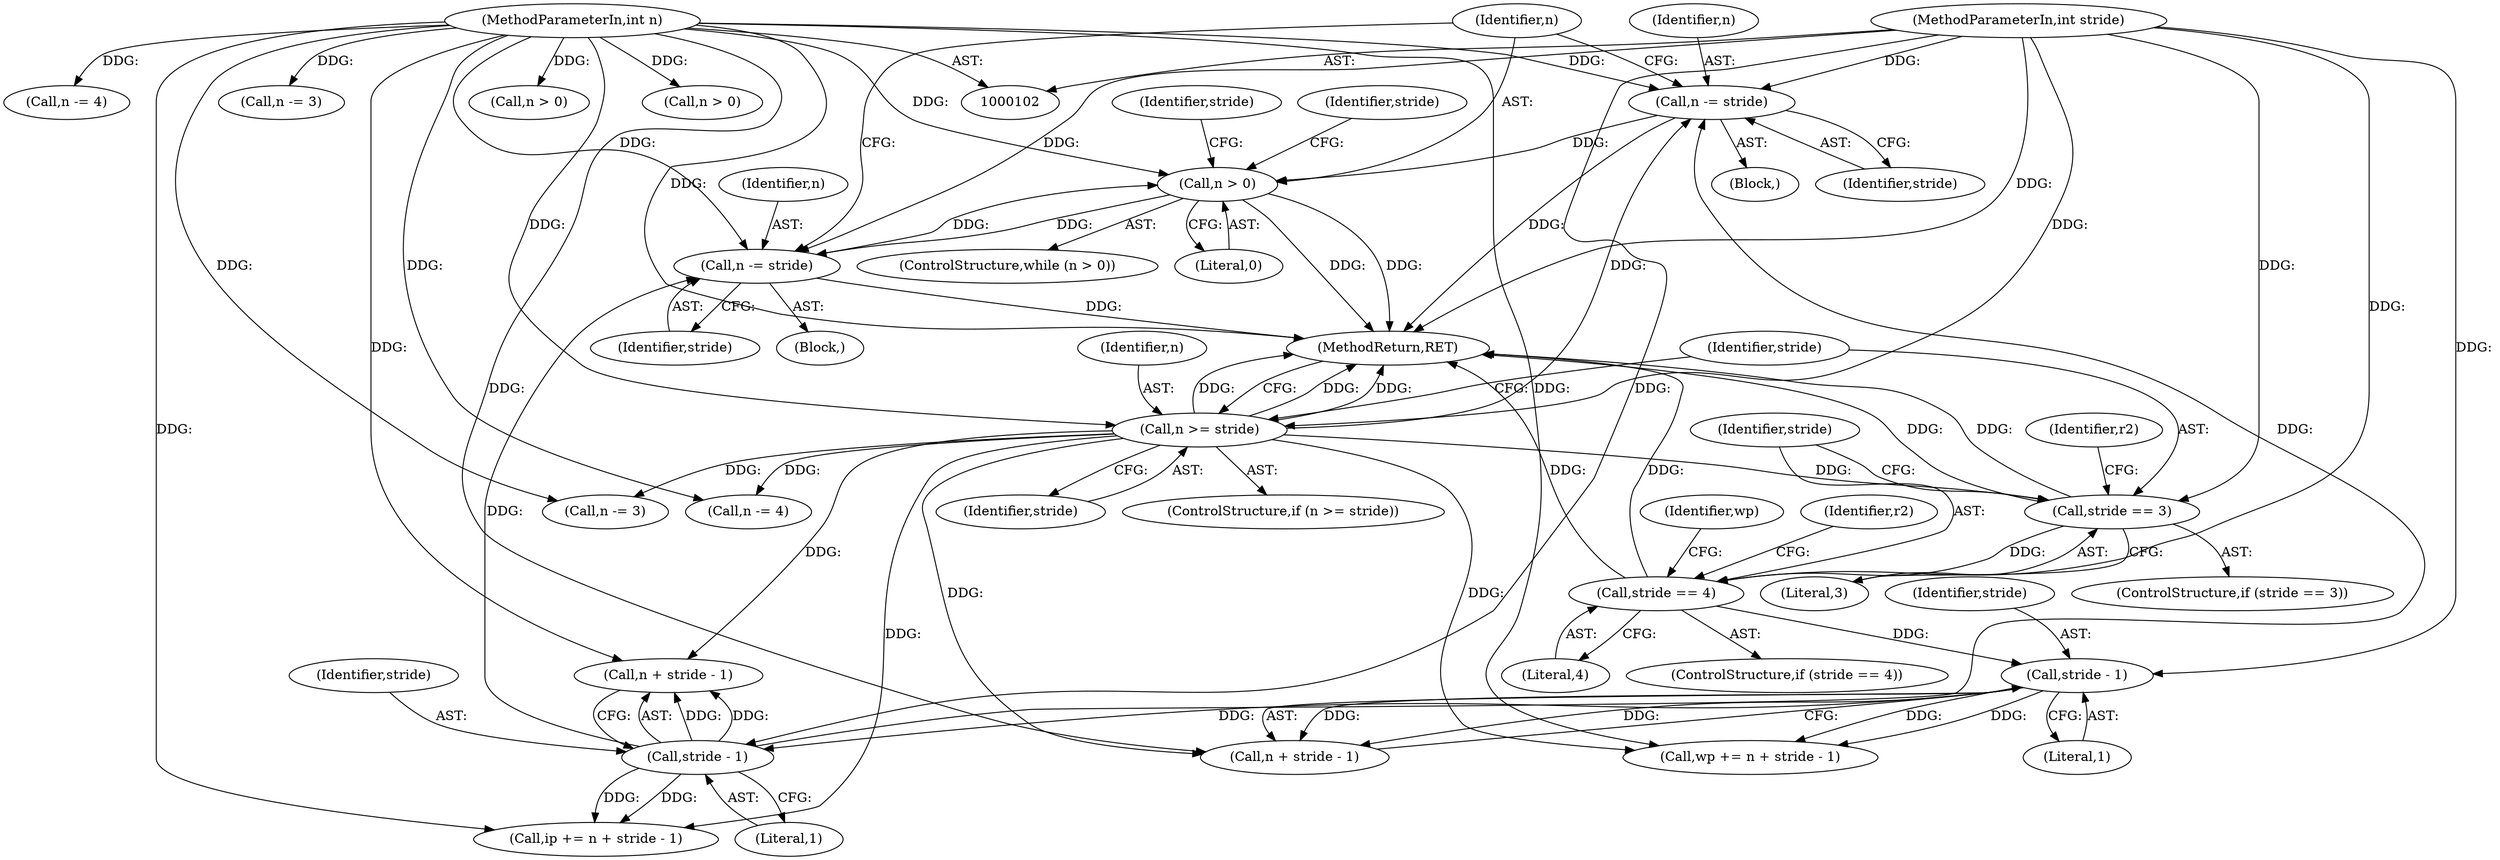 digraph "1_libtiff_83a4b92815ea04969d494416eaae3d4c6b338e4a#diff-c8b4b355f9b5c06d585b23138e1c185f_0@del" {
"1000398" [label="(Call,n -= stride)"];
"1000395" [label="(Call,stride - 1)"];
"1000388" [label="(Call,stride - 1)"];
"1000241" [label="(Call,stride == 4)"];
"1000128" [label="(Call,stride == 3)"];
"1000123" [label="(Call,n >= stride)"];
"1000104" [label="(MethodParameterIn,int n)"];
"1000105" [label="(MethodParameterIn,int stride)"];
"1000402" [label="(Call,n > 0)"];
"1000430" [label="(Call,n -= stride)"];
"1000242" [label="(Identifier,stride)"];
"1000405" [label="(Block,)"];
"1000402" [label="(Call,n > 0)"];
"1000432" [label="(Identifier,stride)"];
"1000128" [label="(Call,stride == 3)"];
"1000130" [label="(Literal,3)"];
"1000389" [label="(Identifier,stride)"];
"1000170" [label="(Call,n -= 3)"];
"1000162" [label="(Call,n -= 3)"];
"1000385" [label="(Identifier,wp)"];
"1000129" [label="(Identifier,stride)"];
"1000407" [label="(Identifier,stride)"];
"1000123" [label="(Call,n >= stride)"];
"1000384" [label="(Call,wp += n + stride - 1)"];
"1000397" [label="(Literal,1)"];
"1000396" [label="(Identifier,stride)"];
"1000390" [label="(Literal,1)"];
"1000124" [label="(Identifier,n)"];
"1000403" [label="(Identifier,n)"];
"1000125" [label="(Identifier,stride)"];
"1000122" [label="(ControlStructure,if (n >= stride))"];
"1000383" [label="(Block,)"];
"1000445" [label="(MethodReturn,RET)"];
"1000434" [label="(Identifier,stride)"];
"1000166" [label="(Call,n > 0)"];
"1000400" [label="(Identifier,stride)"];
"1000240" [label="(ControlStructure,if (stride == 4))"];
"1000246" [label="(Identifier,r2)"];
"1000285" [label="(Call,n -= 4)"];
"1000386" [label="(Call,n + stride - 1)"];
"1000398" [label="(Call,n -= stride)"];
"1000243" [label="(Literal,4)"];
"1000401" [label="(ControlStructure,while (n > 0))"];
"1000133" [label="(Identifier,r2)"];
"1000105" [label="(MethodParameterIn,int stride)"];
"1000127" [label="(ControlStructure,if (stride == 3))"];
"1000104" [label="(MethodParameterIn,int n)"];
"1000430" [label="(Call,n -= stride)"];
"1000241" [label="(Call,stride == 4)"];
"1000404" [label="(Literal,0)"];
"1000431" [label="(Identifier,n)"];
"1000399" [label="(Identifier,n)"];
"1000391" [label="(Call,ip += n + stride - 1)"];
"1000388" [label="(Call,stride - 1)"];
"1000393" [label="(Call,n + stride - 1)"];
"1000289" [label="(Call,n > 0)"];
"1000293" [label="(Call,n -= 4)"];
"1000395" [label="(Call,stride - 1)"];
"1000398" -> "1000383"  [label="AST: "];
"1000398" -> "1000400"  [label="CFG: "];
"1000399" -> "1000398"  [label="AST: "];
"1000400" -> "1000398"  [label="AST: "];
"1000403" -> "1000398"  [label="CFG: "];
"1000398" -> "1000445"  [label="DDG: "];
"1000395" -> "1000398"  [label="DDG: "];
"1000105" -> "1000398"  [label="DDG: "];
"1000104" -> "1000398"  [label="DDG: "];
"1000123" -> "1000398"  [label="DDG: "];
"1000398" -> "1000402"  [label="DDG: "];
"1000395" -> "1000393"  [label="AST: "];
"1000395" -> "1000397"  [label="CFG: "];
"1000396" -> "1000395"  [label="AST: "];
"1000397" -> "1000395"  [label="AST: "];
"1000393" -> "1000395"  [label="CFG: "];
"1000395" -> "1000391"  [label="DDG: "];
"1000395" -> "1000391"  [label="DDG: "];
"1000395" -> "1000393"  [label="DDG: "];
"1000395" -> "1000393"  [label="DDG: "];
"1000388" -> "1000395"  [label="DDG: "];
"1000105" -> "1000395"  [label="DDG: "];
"1000395" -> "1000430"  [label="DDG: "];
"1000388" -> "1000386"  [label="AST: "];
"1000388" -> "1000390"  [label="CFG: "];
"1000389" -> "1000388"  [label="AST: "];
"1000390" -> "1000388"  [label="AST: "];
"1000386" -> "1000388"  [label="CFG: "];
"1000388" -> "1000384"  [label="DDG: "];
"1000388" -> "1000384"  [label="DDG: "];
"1000388" -> "1000386"  [label="DDG: "];
"1000388" -> "1000386"  [label="DDG: "];
"1000241" -> "1000388"  [label="DDG: "];
"1000105" -> "1000388"  [label="DDG: "];
"1000241" -> "1000240"  [label="AST: "];
"1000241" -> "1000243"  [label="CFG: "];
"1000242" -> "1000241"  [label="AST: "];
"1000243" -> "1000241"  [label="AST: "];
"1000246" -> "1000241"  [label="CFG: "];
"1000385" -> "1000241"  [label="CFG: "];
"1000241" -> "1000445"  [label="DDG: "];
"1000241" -> "1000445"  [label="DDG: "];
"1000128" -> "1000241"  [label="DDG: "];
"1000105" -> "1000241"  [label="DDG: "];
"1000128" -> "1000127"  [label="AST: "];
"1000128" -> "1000130"  [label="CFG: "];
"1000129" -> "1000128"  [label="AST: "];
"1000130" -> "1000128"  [label="AST: "];
"1000133" -> "1000128"  [label="CFG: "];
"1000242" -> "1000128"  [label="CFG: "];
"1000128" -> "1000445"  [label="DDG: "];
"1000128" -> "1000445"  [label="DDG: "];
"1000123" -> "1000128"  [label="DDG: "];
"1000105" -> "1000128"  [label="DDG: "];
"1000123" -> "1000122"  [label="AST: "];
"1000123" -> "1000125"  [label="CFG: "];
"1000124" -> "1000123"  [label="AST: "];
"1000125" -> "1000123"  [label="AST: "];
"1000129" -> "1000123"  [label="CFG: "];
"1000445" -> "1000123"  [label="CFG: "];
"1000123" -> "1000445"  [label="DDG: "];
"1000123" -> "1000445"  [label="DDG: "];
"1000123" -> "1000445"  [label="DDG: "];
"1000104" -> "1000123"  [label="DDG: "];
"1000105" -> "1000123"  [label="DDG: "];
"1000123" -> "1000162"  [label="DDG: "];
"1000123" -> "1000285"  [label="DDG: "];
"1000123" -> "1000384"  [label="DDG: "];
"1000123" -> "1000386"  [label="DDG: "];
"1000123" -> "1000391"  [label="DDG: "];
"1000123" -> "1000393"  [label="DDG: "];
"1000104" -> "1000102"  [label="AST: "];
"1000104" -> "1000445"  [label="DDG: "];
"1000104" -> "1000162"  [label="DDG: "];
"1000104" -> "1000166"  [label="DDG: "];
"1000104" -> "1000170"  [label="DDG: "];
"1000104" -> "1000285"  [label="DDG: "];
"1000104" -> "1000289"  [label="DDG: "];
"1000104" -> "1000293"  [label="DDG: "];
"1000104" -> "1000384"  [label="DDG: "];
"1000104" -> "1000386"  [label="DDG: "];
"1000104" -> "1000391"  [label="DDG: "];
"1000104" -> "1000393"  [label="DDG: "];
"1000104" -> "1000402"  [label="DDG: "];
"1000104" -> "1000430"  [label="DDG: "];
"1000105" -> "1000102"  [label="AST: "];
"1000105" -> "1000445"  [label="DDG: "];
"1000105" -> "1000430"  [label="DDG: "];
"1000402" -> "1000401"  [label="AST: "];
"1000402" -> "1000404"  [label="CFG: "];
"1000403" -> "1000402"  [label="AST: "];
"1000404" -> "1000402"  [label="AST: "];
"1000407" -> "1000402"  [label="CFG: "];
"1000434" -> "1000402"  [label="CFG: "];
"1000402" -> "1000445"  [label="DDG: "];
"1000402" -> "1000445"  [label="DDG: "];
"1000430" -> "1000402"  [label="DDG: "];
"1000402" -> "1000430"  [label="DDG: "];
"1000430" -> "1000405"  [label="AST: "];
"1000430" -> "1000432"  [label="CFG: "];
"1000431" -> "1000430"  [label="AST: "];
"1000432" -> "1000430"  [label="AST: "];
"1000403" -> "1000430"  [label="CFG: "];
"1000430" -> "1000445"  [label="DDG: "];
}

